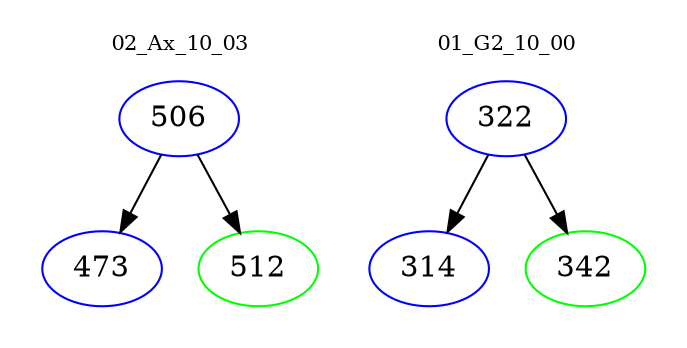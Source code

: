 digraph{
subgraph cluster_0 {
color = white
label = "02_Ax_10_03";
fontsize=10;
T0_506 [label="506", color="blue"]
T0_506 -> T0_473 [color="black"]
T0_473 [label="473", color="blue"]
T0_506 -> T0_512 [color="black"]
T0_512 [label="512", color="green"]
}
subgraph cluster_1 {
color = white
label = "01_G2_10_00";
fontsize=10;
T1_322 [label="322", color="blue"]
T1_322 -> T1_314 [color="black"]
T1_314 [label="314", color="blue"]
T1_322 -> T1_342 [color="black"]
T1_342 [label="342", color="green"]
}
}
